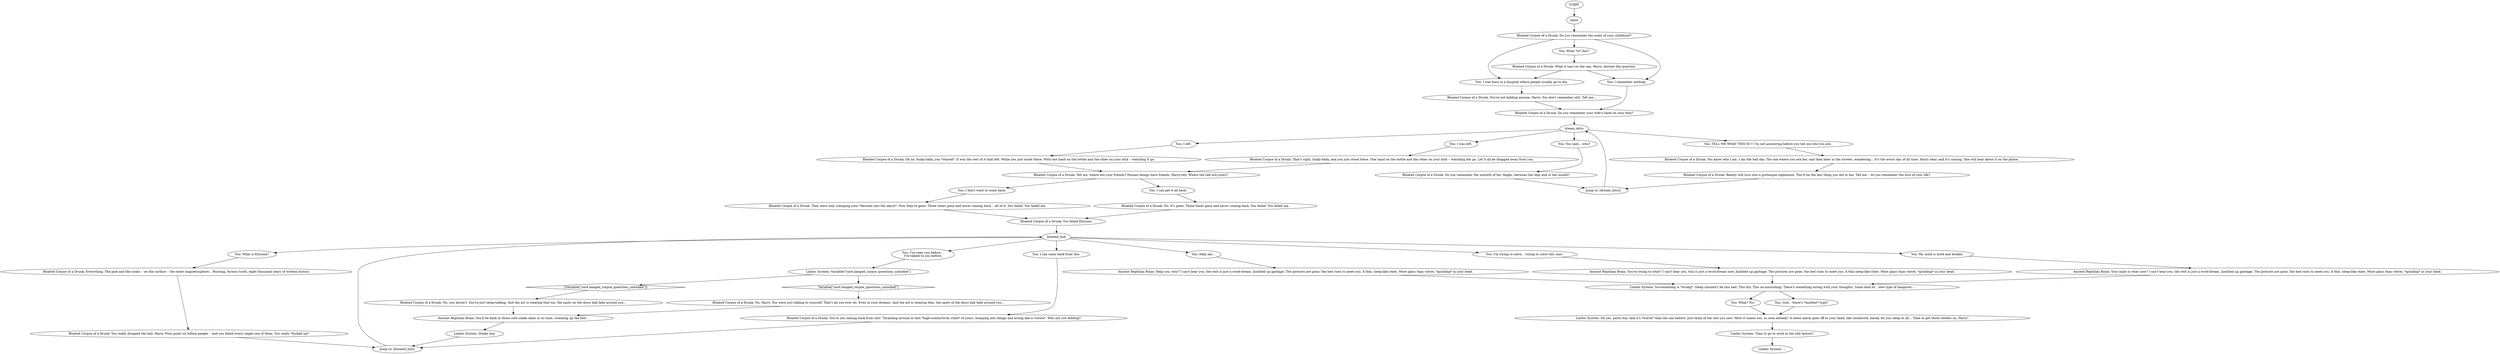 # WHIRLING F2 / DREAM 2 HANGED MAN
# 1. You have a conversation with the hanged man dressed in your disco outfit.
#2. You find out that you have failed Elysium.
#THE CORRECT VERSION
# ==================================================
digraph G {
	  0 [label="START"];
	  1 [label="input"];
	  2 [label="You: I was born in a hospital where people usually go to die."];
	  3 [label="You: TELL ME WHAT THIS IS!!! I'm not answering before you tell me who you are."];
	  4 [label="You: What? No!"];
	  5 [label="You: What is Elysium?"];
	  6 [label="Bloated Corpse of a Drunk: You're not kidding anyone, Harry. You don't remember shit. Tell me..."];
	  7 [label="You: My mind is tired and broken."];
	  8 [label="You: I can get it all back."];
	  9 [label="You: I remember nothing."];
	  10 [label="You: God... there's *another* type?"];
	  11 [label="Jump to: [bloated_hub]"];
	  12 [label="You: Help me..."];
	  13 [label="bloated_hub"];
	  14 [label="Bloated Corpse of a Drunk: That's right, funky-baby, and you just stood there. One hand on the bottle and the other on your dick -- watching her go. Let it all be dragged away from you."];
	  15 [label="Bloated Corpse of a Drunk: Everything. The pale and the isolas -- on the surface -- the outer magnetosphere... Burning, furious truth, eight thousand years of written history."];
	  16 [label="Ancient Reptilian Brain: Help you, why? I can't hear you, the rest is just a word-dream. Jumbled up garbage. The pictures are gone, the bed rises to meet you. A thin, sleep-like state. More glass than velvet, *grinding* in your head."];
	  17 [label="Bloated Corpse of a Drunk: You failed Elysium."];
	  19 [label="Bloated Corpse of a Drunk: Reality will turn into a grotesque nightmare. This'll be the last thing you did to her. Tell me -- do you remember the love of your life?"];
	  20 [label="You: I left."];
	  21 [label="You: I've seen you before...\nI've talked to you before."];
	  22 [label="Limbic System: Stinky boy."];
	  23 [label="Ancient Reptilian Brain: You'll be back in those cold snake skins in no time, sweating up the bed..."];
	  24 [label="You: What *is* this?"];
	  25 [label="dream_intro"];
	  26 [label="Bloated Corpse of a Drunk: You're not coming back from shit! Thrashing around in that *high-conductivity state* of yours, bumping into things and acting like a *clown*. Who are you kidding?"];
	  27 [label="You: I'm trying to solve... trying to solve this case."];
	  28 [label="You: I can come back from this."];
	  29 [label="You: I was left."];
	  30 [label="You: You said... who?"];
	  31 [label="Limbic System: Oh yes, party boy. And it's *worse* than the one before! Just think of the shit you saw! Here it comes too, so soon already! A silent alarm goes off in your head, like clockwork, barely let you sleep at all... Time to get those clothes on, Harry!"];
	  32 [label="Bloated Corpse of a Drunk: What it says on the can, Harry. Answer the question."];
	  33 [label="Limbic System: Variable[\"yard.hanged_corpse_questions_unlocked\"]"];
	  34 [label="Variable[\"yard.hanged_corpse_questions_unlocked\"]", shape=diamond];
	  35 [label="!(Variable[\"yard.hanged_corpse_questions_unlocked\"])", shape=diamond];
	  36 [label="Bloated Corpse of a Drunk: You know who I am. I am the bad day. The one where you ask her, and then later in the streets, wandering... It's the worst day of all time, Harry dear, and it's coming. She will hear about it on the phone."];
	  37 [label="Bloated Corpse of a Drunk: Tell me, where are your friends? Human beings have friends, Harry-boy. Where the hell are yours?"];
	  38 [label="Bloated Corpse of a Drunk: You really dropped the ball, Harry. Four point six billion people -- and you failed every single one of them. You really *fucked up*."];
	  39 [label="Bloated Corpse of a Drunk: Do you remember the warmth of her thighs, between her legs and in her mouth?"];
	  40 [label="Jump to: [dream_intro]"];
	  41 [label="Ancient Reptilian Brain: You're trying to what? I can't hear you, this is just a word-dream now. Jumbled up garbage. The pictures are gone, the bed rises to meet you. A thin sleep-like state. More glass than velvet, *grinding* in your head."];
	  42 [label="Bloated Corpse of a Drunk: No. It's gone. Three times gone and never coming back. You failed. You failed me."];
	  43 [label="Bloated Corpse of a Drunk: Do you remember the scent of your childhood?"];
	  44 [label="You: I don't want to come back."];
	  45 [label="Bloated Corpse of a Drunk: Oh no, funky-baby, you *stayed*. It was the rest of it that left. While you just stood there. With one hand on the bottle and the other on your dick -- watching it go."];
	  46 [label="Bloated Corpse of a Drunk: They were only cramping your *descent into the abyss*. Now they're gone. Three times gone and never coming back -- all of it. You failed. You failed me."];
	  47 [label="Limbic System: Time to go to work in the shit factory!"];
	  48 [label="Bloated Corpse of a Drunk: Do you remember your wife's hand on your face?"];
	  49 [label="Limbic System: ..."];
	  50 [label="Ancient Reptilian Brain: Your mind is what now? I can't hear you, the rest is just a word-dream. Jumbled up garbage. The pictures are gone, the bed rises to meet you. A thin, sleep-like state. More glass than velvet, *grinding* in your head."];
	  51 [label="Limbic System: So-something is *wrong*. Sleep shouldn't be this bad. This dry. This un-nourishing. There's something wrong with your thoughts. Some kind of... new type of hangover..."];
	  52 [label="Bloated Corpse of a Drunk: No, Harry. You were just talking to yourself. That's all you ever do. Even in your dreams. And the act is wearing thin, the spots of the disco ball fade around you..."];
	  53 [label="Bloated Corpse of a Drunk: No, you haven't. You're just sleep-talking. And the act is wearing thin too, the spots on the disco ball fade around you..."];
	  0 -> 1
	  1 -> 43
	  2 -> 6
	  3 -> 36
	  4 -> 31
	  5 -> 15
	  6 -> 48
	  7 -> 50
	  8 -> 42
	  9 -> 48
	  10 -> 31
	  11 -> 13
	  12 -> 16
	  13 -> 5
	  13 -> 7
	  13 -> 12
	  13 -> 21
	  13 -> 27
	  13 -> 28
	  14 -> 37
	  15 -> 38
	  16 -> 51
	  17 -> 13
	  19 -> 40
	  20 -> 45
	  21 -> 33
	  22 -> 11
	  23 -> 22
	  24 -> 32
	  25 -> 3
	  25 -> 20
	  25 -> 29
	  25 -> 30
	  26 -> 11
	  27 -> 41
	  28 -> 26
	  29 -> 14
	  30 -> 39
	  31 -> 47
	  32 -> 9
	  32 -> 2
	  33 -> 34
	  33 -> 35
	  34 -> 52
	  35 -> 53
	  36 -> 19
	  37 -> 8
	  37 -> 44
	  38 -> 11
	  39 -> 40
	  40 -> 25
	  41 -> 51
	  42 -> 17
	  43 -> 24
	  43 -> 9
	  43 -> 2
	  44 -> 46
	  45 -> 37
	  46 -> 17
	  47 -> 49
	  48 -> 25
	  50 -> 51
	  51 -> 10
	  51 -> 4
	  52 -> 23
	  53 -> 23
}

